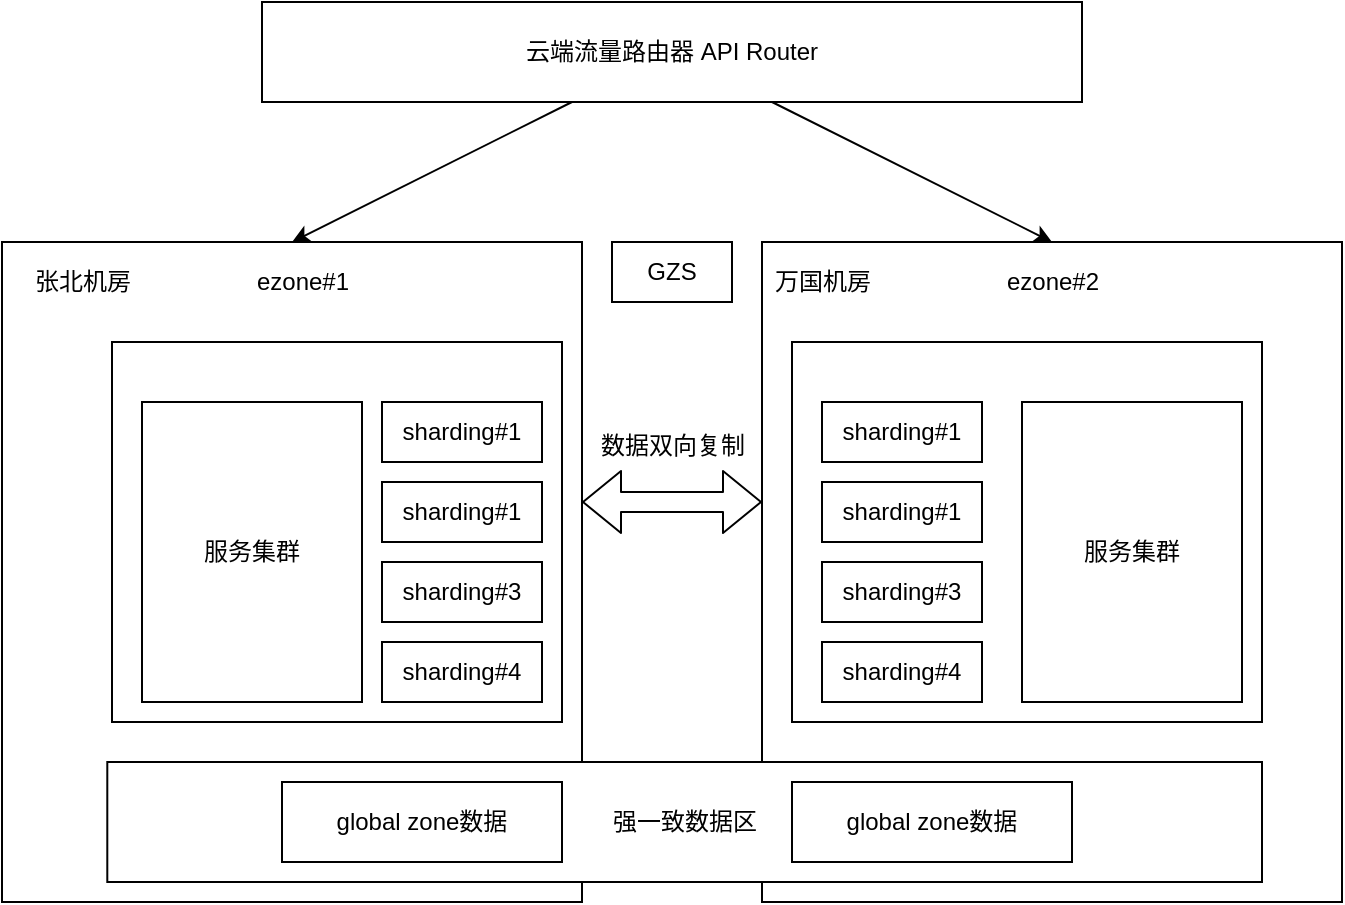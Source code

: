 <mxfile version="12.6.5" type="device"><diagram id="hkL1AtpS9Bzx7IpNtkxG" name="第 1 页"><mxGraphModel dx="1205" dy="696" grid="1" gridSize="10" guides="1" tooltips="1" connect="1" arrows="1" fold="1" page="1" pageScale="1" pageWidth="827" pageHeight="1169" math="0" shadow="0"><root><mxCell id="0"/><mxCell id="1" parent="0"/><mxCell id="bd_1lSVwoY4tGL6m03cn-39" style="rounded=0;orthogonalLoop=1;jettySize=auto;html=1;entryX=0.5;entryY=0;entryDx=0;entryDy=0;" edge="1" parent="1" source="bd_1lSVwoY4tGL6m03cn-1" target="bd_1lSVwoY4tGL6m03cn-2"><mxGeometry relative="1" as="geometry"/></mxCell><mxCell id="bd_1lSVwoY4tGL6m03cn-40" style="edgeStyle=none;rounded=0;orthogonalLoop=1;jettySize=auto;html=1;entryX=0.5;entryY=0;entryDx=0;entryDy=0;" edge="1" parent="1" source="bd_1lSVwoY4tGL6m03cn-1" target="bd_1lSVwoY4tGL6m03cn-22"><mxGeometry relative="1" as="geometry"/></mxCell><mxCell id="bd_1lSVwoY4tGL6m03cn-1" value="云端流量路由器 API Router" style="rounded=0;whiteSpace=wrap;html=1;" vertex="1" parent="1"><mxGeometry x="230" y="100" width="410" height="50" as="geometry"/></mxCell><mxCell id="bd_1lSVwoY4tGL6m03cn-31" value="" style="group" vertex="1" connectable="0" parent="1"><mxGeometry x="100" y="220" width="290" height="330" as="geometry"/></mxCell><mxCell id="bd_1lSVwoY4tGL6m03cn-2" value="" style="rounded=0;whiteSpace=wrap;html=1;" vertex="1" parent="bd_1lSVwoY4tGL6m03cn-31"><mxGeometry width="290" height="330" as="geometry"/></mxCell><mxCell id="bd_1lSVwoY4tGL6m03cn-3" value="" style="rounded=0;whiteSpace=wrap;html=1;" vertex="1" parent="bd_1lSVwoY4tGL6m03cn-31"><mxGeometry x="55" y="50" width="225" height="190" as="geometry"/></mxCell><mxCell id="bd_1lSVwoY4tGL6m03cn-4" value="服务集群" style="rounded=0;whiteSpace=wrap;html=1;" vertex="1" parent="bd_1lSVwoY4tGL6m03cn-31"><mxGeometry x="70" y="80" width="110" height="150" as="geometry"/></mxCell><mxCell id="bd_1lSVwoY4tGL6m03cn-5" value="sharding#1" style="rounded=0;whiteSpace=wrap;html=1;" vertex="1" parent="bd_1lSVwoY4tGL6m03cn-31"><mxGeometry x="190" y="80" width="80" height="30" as="geometry"/></mxCell><mxCell id="bd_1lSVwoY4tGL6m03cn-9" value="sharding#1" style="rounded=0;whiteSpace=wrap;html=1;" vertex="1" parent="bd_1lSVwoY4tGL6m03cn-31"><mxGeometry x="190" y="120" width="80" height="30" as="geometry"/></mxCell><mxCell id="bd_1lSVwoY4tGL6m03cn-10" value="sharding#3" style="rounded=0;whiteSpace=wrap;html=1;" vertex="1" parent="bd_1lSVwoY4tGL6m03cn-31"><mxGeometry x="190" y="160" width="80" height="30" as="geometry"/></mxCell><mxCell id="bd_1lSVwoY4tGL6m03cn-11" value="sharding#4" style="rounded=0;whiteSpace=wrap;html=1;" vertex="1" parent="bd_1lSVwoY4tGL6m03cn-31"><mxGeometry x="190" y="200" width="80" height="30" as="geometry"/></mxCell><mxCell id="bd_1lSVwoY4tGL6m03cn-12" value="张北机房" style="text;html=1;align=center;verticalAlign=middle;resizable=0;points=[];autosize=1;" vertex="1" parent="bd_1lSVwoY4tGL6m03cn-31"><mxGeometry x="10" y="10" width="60" height="20" as="geometry"/></mxCell><mxCell id="bd_1lSVwoY4tGL6m03cn-33" value="ezone#1" style="text;html=1;align=center;verticalAlign=middle;resizable=0;points=[];autosize=1;" vertex="1" parent="bd_1lSVwoY4tGL6m03cn-31"><mxGeometry x="120" y="10" width="60" height="20" as="geometry"/></mxCell><mxCell id="bd_1lSVwoY4tGL6m03cn-32" value="" style="group" vertex="1" connectable="0" parent="1"><mxGeometry x="480" y="220" width="290" height="330" as="geometry"/></mxCell><mxCell id="bd_1lSVwoY4tGL6m03cn-22" value="" style="rounded=0;whiteSpace=wrap;html=1;" vertex="1" parent="bd_1lSVwoY4tGL6m03cn-32"><mxGeometry width="290" height="330" as="geometry"/></mxCell><mxCell id="bd_1lSVwoY4tGL6m03cn-23" value="" style="rounded=0;whiteSpace=wrap;html=1;" vertex="1" parent="bd_1lSVwoY4tGL6m03cn-32"><mxGeometry x="15" y="50" width="235" height="190" as="geometry"/></mxCell><mxCell id="bd_1lSVwoY4tGL6m03cn-24" value="服务集群" style="rounded=0;whiteSpace=wrap;html=1;" vertex="1" parent="bd_1lSVwoY4tGL6m03cn-32"><mxGeometry x="130" y="80" width="110" height="150" as="geometry"/></mxCell><mxCell id="bd_1lSVwoY4tGL6m03cn-25" value="sharding#1" style="rounded=0;whiteSpace=wrap;html=1;" vertex="1" parent="bd_1lSVwoY4tGL6m03cn-32"><mxGeometry x="30" y="120" width="80" height="30" as="geometry"/></mxCell><mxCell id="bd_1lSVwoY4tGL6m03cn-26" value="sharding#1" style="rounded=0;whiteSpace=wrap;html=1;" vertex="1" parent="bd_1lSVwoY4tGL6m03cn-32"><mxGeometry x="30" y="80" width="80" height="30" as="geometry"/></mxCell><mxCell id="bd_1lSVwoY4tGL6m03cn-27" value="sharding#3" style="rounded=0;whiteSpace=wrap;html=1;" vertex="1" parent="bd_1lSVwoY4tGL6m03cn-32"><mxGeometry x="30" y="160" width="80" height="30" as="geometry"/></mxCell><mxCell id="bd_1lSVwoY4tGL6m03cn-28" value="sharding#4" style="rounded=0;whiteSpace=wrap;html=1;" vertex="1" parent="bd_1lSVwoY4tGL6m03cn-32"><mxGeometry x="30" y="200" width="80" height="30" as="geometry"/></mxCell><mxCell id="bd_1lSVwoY4tGL6m03cn-29" value="万国机房" style="text;html=1;align=center;verticalAlign=middle;resizable=0;points=[];autosize=1;" vertex="1" parent="bd_1lSVwoY4tGL6m03cn-32"><mxGeometry y="10" width="60" height="20" as="geometry"/></mxCell><mxCell id="bd_1lSVwoY4tGL6m03cn-34" value="ezone#2" style="text;html=1;align=center;verticalAlign=middle;resizable=0;points=[];autosize=1;" vertex="1" parent="bd_1lSVwoY4tGL6m03cn-32"><mxGeometry x="115" y="10" width="60" height="20" as="geometry"/></mxCell><mxCell id="bd_1lSVwoY4tGL6m03cn-35" value="强一致数据区" style="rounded=0;whiteSpace=wrap;html=1;" vertex="1" parent="bd_1lSVwoY4tGL6m03cn-32"><mxGeometry x="-327.35" y="260" width="577.35" height="60" as="geometry"/></mxCell><mxCell id="bd_1lSVwoY4tGL6m03cn-37" value="global zone数据" style="rounded=0;whiteSpace=wrap;html=1;" vertex="1" parent="bd_1lSVwoY4tGL6m03cn-32"><mxGeometry x="15" y="270" width="140" height="40" as="geometry"/></mxCell><mxCell id="bd_1lSVwoY4tGL6m03cn-36" value="global zone数据" style="rounded=0;whiteSpace=wrap;html=1;" vertex="1" parent="bd_1lSVwoY4tGL6m03cn-32"><mxGeometry x="-240" y="270" width="140" height="40" as="geometry"/></mxCell><mxCell id="bd_1lSVwoY4tGL6m03cn-38" value="" style="shape=flexArrow;endArrow=classic;startArrow=classic;html=1;" edge="1" parent="1"><mxGeometry width="50" height="50" relative="1" as="geometry"><mxPoint x="390" y="350" as="sourcePoint"/><mxPoint x="480" y="350" as="targetPoint"/></mxGeometry></mxCell><mxCell id="bd_1lSVwoY4tGL6m03cn-41" value="数据双向复制" style="text;html=1;align=center;verticalAlign=middle;resizable=0;points=[];autosize=1;" vertex="1" parent="1"><mxGeometry x="390" y="312" width="90" height="20" as="geometry"/></mxCell><mxCell id="bd_1lSVwoY4tGL6m03cn-42" value="GZS" style="rounded=0;whiteSpace=wrap;html=1;" vertex="1" parent="1"><mxGeometry x="405" y="220" width="60" height="30" as="geometry"/></mxCell></root></mxGraphModel></diagram></mxfile>